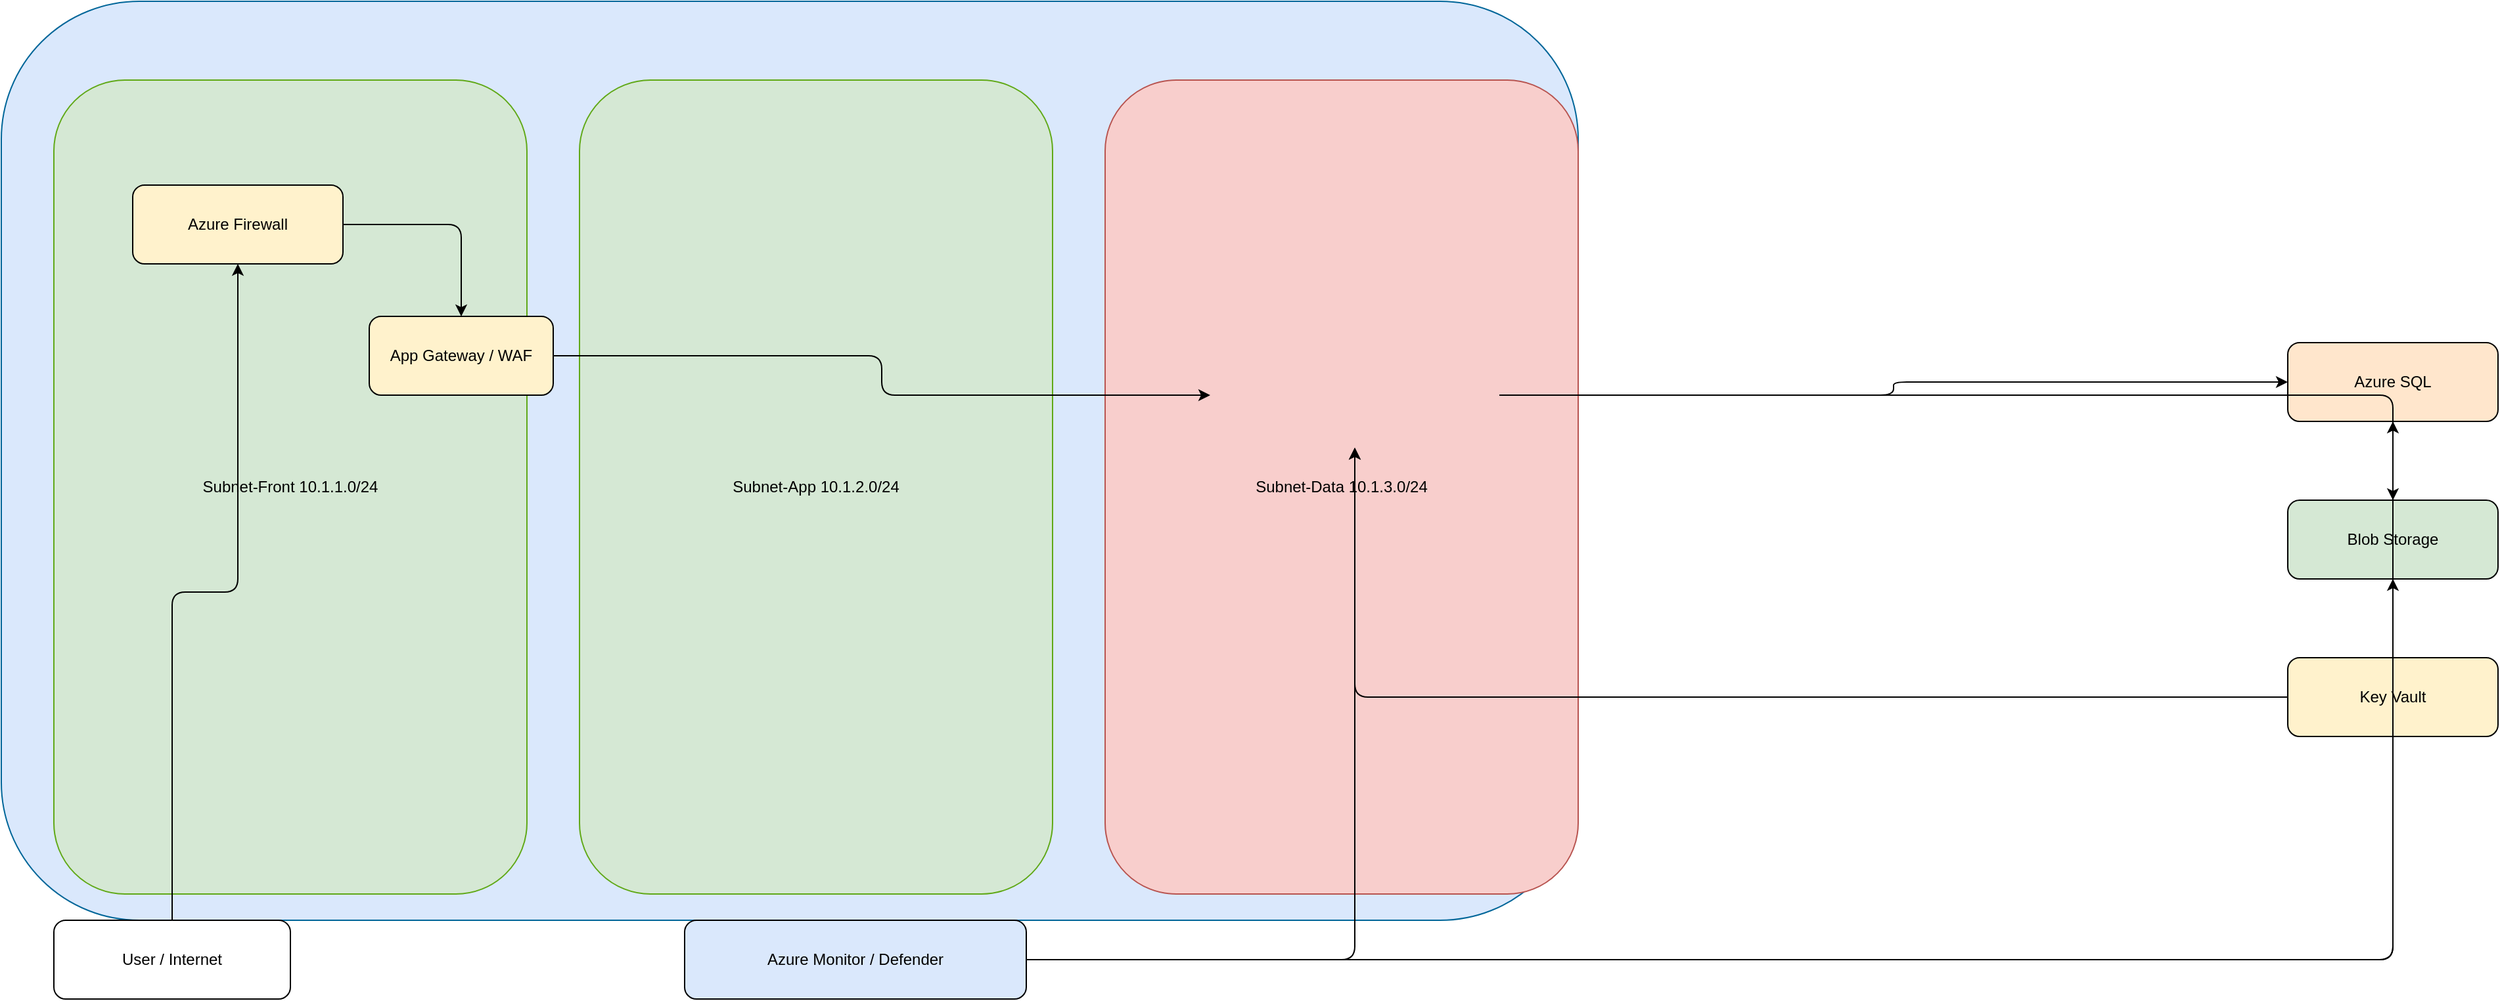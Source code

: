 <mxfile version="24.7.7" editor="draw.io">
  <diagram id="diagram-1" name="Azure Architecture">
    <mxGraphModel dx="1280" dy="720" grid="1" gridSize="10" guides="1" tooltips="1" connect="1" arrows="1" fold="1" page="1" pageScale="1" pageWidth="1600" pageHeight="1000" math="0" shadow="0">
      <root>
        <mxCell id="0"/>
        <mxCell id="1" parent="0"/>
        <mxCell id="vnet" value="VNet 10.1.0.0/16" style="rounded=1;whiteSpace=wrap;html=1;strokeColor=#006699;fillColor=#dae8fc;" vertex="1" parent="1">
          <mxGeometry x="20" y="20" width="1200" height="700" as="geometry"/>
        </mxCell>
        <mxCell id="subnet_front" value="Subnet-Front 10.1.1.0/24" style="rounded=1;whiteSpace=wrap;html=1;strokeColor=#60a917;fillColor=#d5e8d4;" vertex="1" parent="vnet">
          <mxGeometry x="40" y="60" width="360" height="620" as="geometry"/>
        </mxCell>
        <mxCell id="subnet_app" value="Subnet-App 10.1.2.0/24" style="rounded=1;whiteSpace=wrap;html=1;strokeColor=#60a917;fillColor=#d5e8d4;" vertex="1" parent="vnet">
          <mxGeometry x="440" y="60" width="360" height="620" as="geometry"/>
        </mxCell>
        <mxCell id="subnet_data" value="Subnet-Data 10.1.3.0/24" style="rounded=1;whiteSpace=wrap;html=1;strokeColor=#b85450;fillColor=#f8cecc;" vertex="1" parent="vnet">
          <mxGeometry x="840" y="60" width="360" height="620" as="geometry"/>
        </mxCell>
        <mxCell id="firewall" value="Azure Firewall" style="rounded=1;whiteSpace=wrap;html=1;fillColor=#fff2cc;" vertex="1" parent="subnet_front">
          <mxGeometry x="60" y="80" width="160" height="60" as="geometry"/>
        </mxCell>
        <mxCell id="appgw" value="App Gateway / WAF" style="rounded=1;whiteSpace=wrap;html=1;fillColor=#fff2cc;" vertex="1" parent="subnet_front">
          <mxGeometry x="240" y="180" width="140" height="60" as="geometry"/>
        </mxCell>
        <mxCell id="aks" value="AKS / VM Scale Set" style="rounded=1;whiteSpace=wrap;html=1;fillColor=#e1d5e7;" vertex="1" parent="subnet_app">
          <mxGeometry x="480" y="200" width="220" height="80" as="geometry"/>
        </mxCell>
        <mxCell id="sql" value="Azure SQL" style="rounded=1;whiteSpace=wrap;html=1;fillColor=#ffe6cc;" vertex="1" parent="subnet_data">
          <mxGeometry x="900" y="200" width="160" height="60" as="geometry"/>
        </mxCell>
        <mxCell id="storage" value="Blob Storage" style="rounded=1;whiteSpace=wrap;html=1;fillColor=#d5e8d4;" vertex="1" parent="subnet_data">
          <mxGeometry x="900" y="320" width="160" height="60" as="geometry"/>
        </mxCell>
        <mxCell id="kv" value="Key Vault" style="rounded=1;whiteSpace=wrap;html=1;fillColor=#fff2cc;" vertex="1" parent="subnet_data">
          <mxGeometry x="900" y="440" width="160" height="60" as="geometry"/>
        </mxCell>
        <mxCell id="monitor" value="Azure Monitor / Defender" style="rounded=1;whiteSpace=wrap;html=1;fillColor=#dae8fc;" vertex="1" parent="1">
          <mxGeometry x="540" y="720" width="260" height="60" as="geometry"/>
        </mxCell>
        <mxCell id="user2" value="User / Internet" style="rounded=1;whiteSpace=wrap;html=1;fillColor=#ffffff;" vertex="1" parent="1">
          <mxGeometry x="60" y="720" width="180" height="60" as="geometry"/>
        </mxCell>
        <mxCell id="ae1" style="edgeStyle=orthogonalEdgeStyle;rounded=1;" edge="1" parent="1" source="user2" target="firewall">
          <mxGeometry relative="1" as="geometry"/>
        </mxCell>
        <mxCell id="ae2" style="edgeStyle=orthogonalEdgeStyle;rounded=1;" edge="1" parent="vnet" source="firewall" target="appgw">
          <mxGeometry relative="1" as="geometry"/>
        </mxCell>
        <mxCell id="ae3" style="edgeStyle=orthogonalEdgeStyle;rounded=1;" edge="1" parent="vnet" source="appgw" target="aks">
          <mxGeometry relative="1" as="geometry"/>
        </mxCell>
        <mxCell id="ae4" style="edgeStyle=orthogonalEdgeStyle;rounded=1;" edge="1" parent="vnet" source="aks" target="sql">
          <mxGeometry relative="1" as="geometry"/>
        </mxCell>
        <mxCell id="ae5" style="edgeStyle=orthogonalEdgeStyle;rounded=1;" edge="1" parent="vnet" source="aks" target="storage">
          <mxGeometry relative="1" as="geometry"/>
        </mxCell>
        <mxCell id="ae6" style="edgeStyle=orthogonalEdgeStyle;rounded=1;" edge="1" parent="vnet" source="kv" target="aks">
          <mxGeometry relative="1" as="geometry"/>
        </mxCell>
        <mxCell id="ae7" style="edgeStyle=orthogonalEdgeStyle;rounded=1;" edge="1" parent="1" source="monitor" target="aks">
          <mxGeometry relative="1" as="geometry"/>
        </mxCell>
        <mxCell id="ae8" style="edgeStyle=orthogonalEdgeStyle;rounded=1;" edge="1" parent="1" source="monitor" target="sql">
          <mxGeometry relative="1" as="geometry"/>
        </mxCell>
        <mxCell id="ae9" style="edgeStyle=orthogonalEdgeStyle;rounded=1;" edge="1" parent="1" source="monitor" target="storage">
          <mxGeometry relative="1" as="geometry"/>
        </mxCell>
      </root>
    </mxGraphModel>
  </diagram>
</mxfile>
